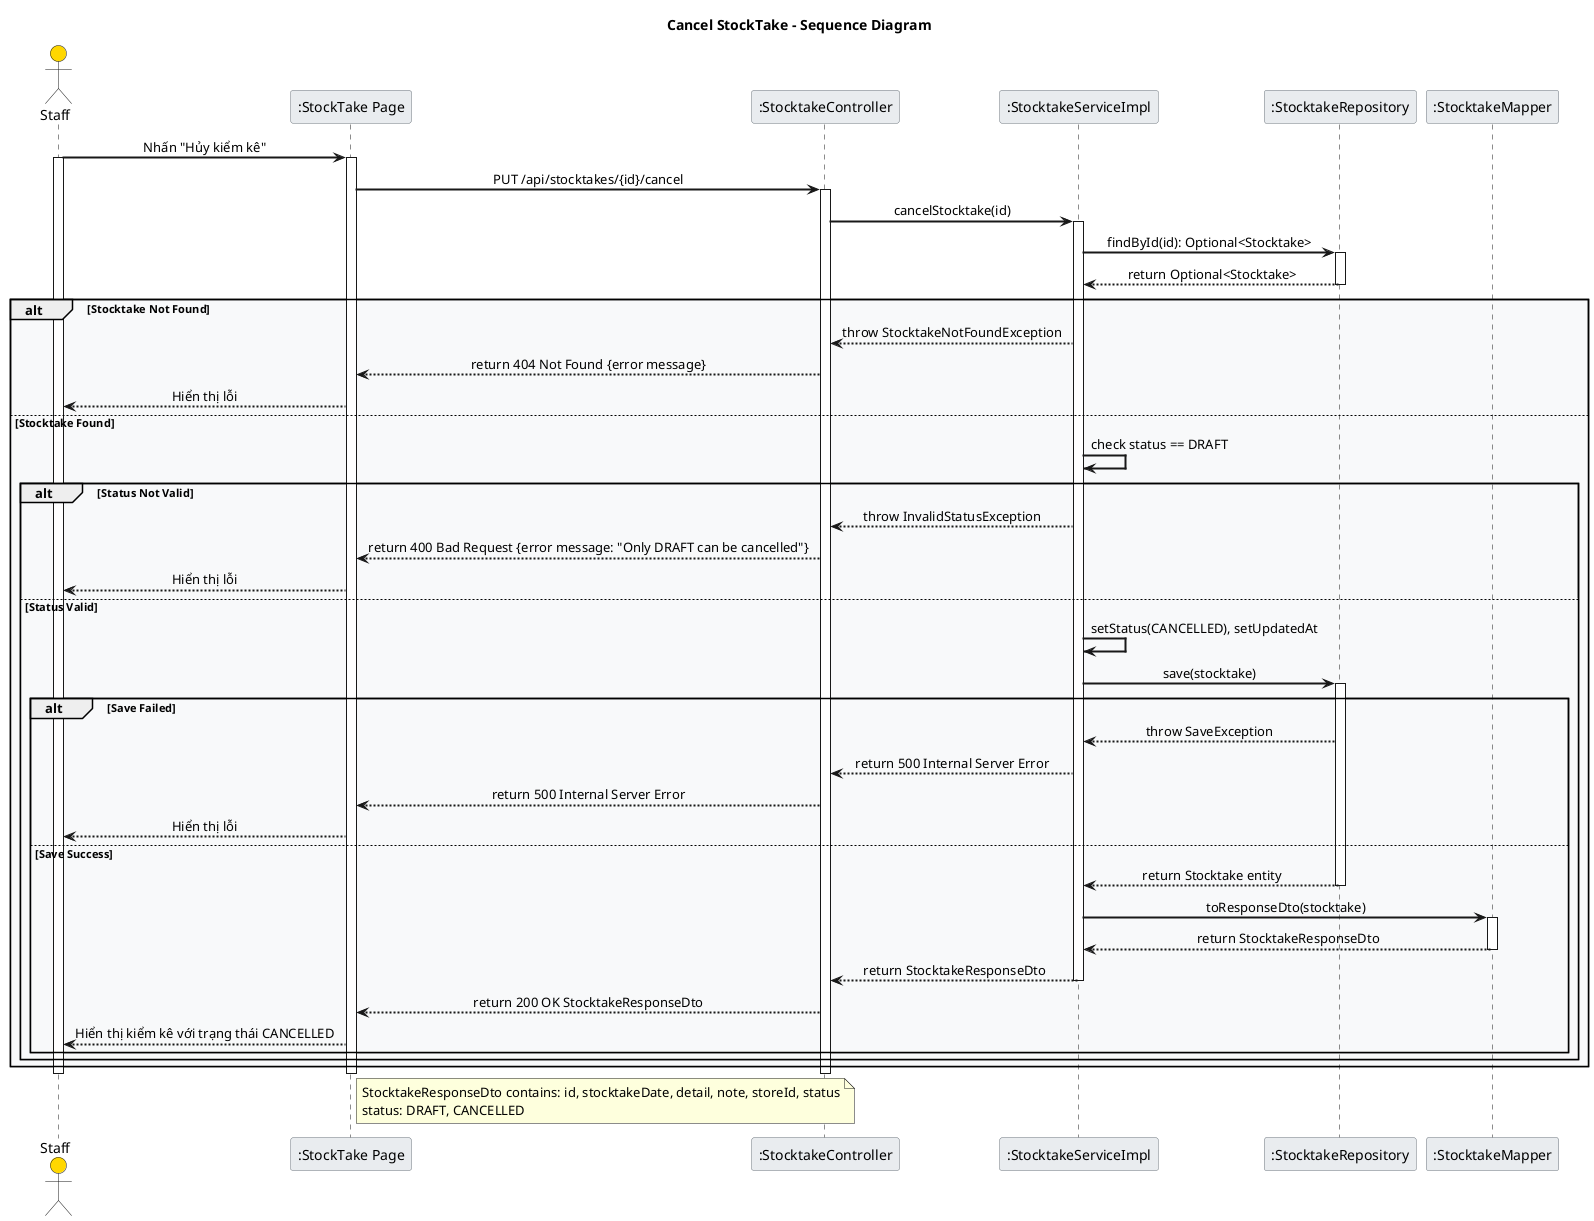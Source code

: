 @startuml Stocktake_Cancel_Sequence

skinparam backgroundColor white
skinparam sequenceArrowThickness 2
skinparam sequenceMessageAlign center
skinparam sequenceGroupBodyBackgroundColor #F8F9FA
skinparam sequenceParticipantBorderColor #6C757D
skinparam sequenceParticipantBackgroundColor #E9ECEF
skinparam sequenceLifeLineStroke dash
skinparam actorBackgroundColor #FFD700

title Cancel StockTake - Sequence Diagram

actor Staff
participant ":StockTake Page" as UI
participant ":StocktakeController" as CC
participant ":StocktakeServiceImpl" as CS
participant ":StocktakeRepository" as CR
participant ":StocktakeMapper" as CM

Staff -> UI: Nhấn "Hủy kiểm kê"
activate Staff
activate UI
UI -> CC: PUT /api/stocktakes/{id}/cancel
activate CC
CC -> CS: cancelStocktake(id)
activate CS
CS -> CR: findById(id): Optional<Stocktake>
activate CR
CR --> CS: return Optional<Stocktake>
deactivate CR
alt Stocktake Not Found
    CS --> CC: throw StocktakeNotFoundException
    CC --> UI: return 404 Not Found {error message}
    UI --> Staff: Hiển thị lỗi
else Stocktake Found
    CS -> CS: check status == DRAFT
    alt Status Not Valid
        CS --> CC: throw InvalidStatusException
        CC --> UI: return 400 Bad Request {error message: "Only DRAFT can be cancelled"}
        UI --> Staff: Hiển thị lỗi
    else Status Valid
        CS -> CS: setStatus(CANCELLED), setUpdatedAt
        CS -> CR: save(stocktake)
        activate CR
        alt Save Failed
            CR --> CS: throw SaveException
            CS --> CC: return 500 Internal Server Error
            CC --> UI: return 500 Internal Server Error
            UI --> Staff: Hiển thị lỗi
        else Save Success
            CR --> CS: return Stocktake entity
            deactivate CR
            CS -> CM: toResponseDto(stocktake)
            activate CM
            CM --> CS: return StocktakeResponseDto
            deactivate CM
            CS --> CC: return StocktakeResponseDto
            deactivate CS
            CC --> UI: return 200 OK StocktakeResponseDto
            UI --> Staff: Hiển thị kiểm kê với trạng thái CANCELLED
        end
    end
end

deactivate CC
deactivate UI
deactivate Staff

note right of UI
    StocktakeResponseDto contains: id, stocktakeDate, detail, note, storeId, status
    status: DRAFT, CANCELLED
end note

@enduml